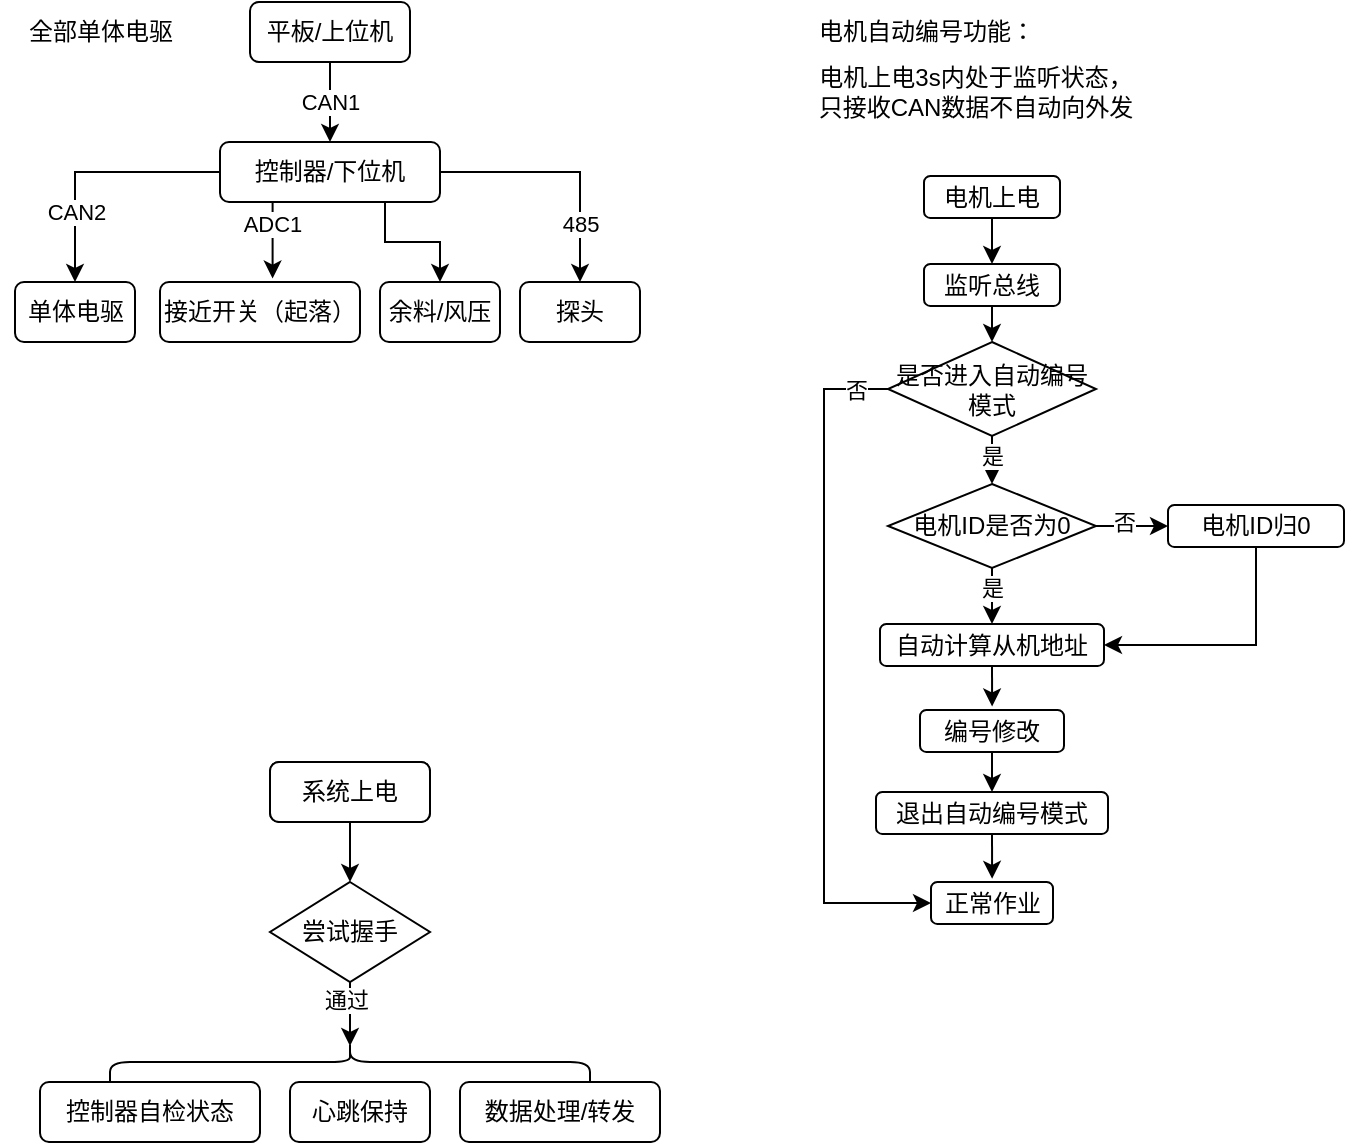 <mxfile version="28.0.7">
  <diagram name="第 1 页" id="hQQTb26Kw4SWq1hqYUZ3">
    <mxGraphModel dx="920" dy="452" grid="0" gridSize="10" guides="1" tooltips="1" connect="1" arrows="1" fold="1" page="1" pageScale="1" pageWidth="4681" pageHeight="3300" math="0" shadow="0">
      <root>
        <mxCell id="0" />
        <mxCell id="1" parent="0" />
        <mxCell id="UMef8A2W53G7Eu2KbrEZ-11" style="edgeStyle=orthogonalEdgeStyle;rounded=0;orthogonalLoop=1;jettySize=auto;html=1;exitX=0.5;exitY=1;exitDx=0;exitDy=0;entryX=0.5;entryY=0;entryDx=0;entryDy=0;" edge="1" parent="1" source="UMef8A2W53G7Eu2KbrEZ-1" target="UMef8A2W53G7Eu2KbrEZ-2">
          <mxGeometry relative="1" as="geometry" />
        </mxCell>
        <mxCell id="UMef8A2W53G7Eu2KbrEZ-1" value="系统上电" style="rounded=1;whiteSpace=wrap;html=1;" vertex="1" parent="1">
          <mxGeometry x="165" y="410" width="80" height="30" as="geometry" />
        </mxCell>
        <mxCell id="UMef8A2W53G7Eu2KbrEZ-2" value="尝试握手" style="rhombus;whiteSpace=wrap;html=1;" vertex="1" parent="1">
          <mxGeometry x="165" y="470" width="80" height="50" as="geometry" />
        </mxCell>
        <mxCell id="UMef8A2W53G7Eu2KbrEZ-3" value="控制器自检状态" style="rounded=1;whiteSpace=wrap;html=1;" vertex="1" parent="1">
          <mxGeometry x="50" y="570" width="110" height="30" as="geometry" />
        </mxCell>
        <mxCell id="UMef8A2W53G7Eu2KbrEZ-4" value="心跳保持" style="rounded=1;whiteSpace=wrap;html=1;" vertex="1" parent="1">
          <mxGeometry x="175" y="570" width="70" height="30" as="geometry" />
        </mxCell>
        <mxCell id="UMef8A2W53G7Eu2KbrEZ-6" value="数据处理/转发" style="rounded=1;whiteSpace=wrap;html=1;" vertex="1" parent="1">
          <mxGeometry x="260" y="570" width="100" height="30" as="geometry" />
        </mxCell>
        <mxCell id="UMef8A2W53G7Eu2KbrEZ-8" value="" style="shape=curlyBracket;whiteSpace=wrap;html=1;rounded=1;labelPosition=left;verticalLabelPosition=middle;align=right;verticalAlign=middle;rotation=90;" vertex="1" parent="1">
          <mxGeometry x="195" y="440" width="20" height="240" as="geometry" />
        </mxCell>
        <mxCell id="UMef8A2W53G7Eu2KbrEZ-9" style="edgeStyle=orthogonalEdgeStyle;rounded=0;orthogonalLoop=1;jettySize=auto;html=1;exitX=0.5;exitY=1;exitDx=0;exitDy=0;entryX=0.1;entryY=0.5;entryDx=0;entryDy=0;entryPerimeter=0;" edge="1" parent="1" source="UMef8A2W53G7Eu2KbrEZ-2" target="UMef8A2W53G7Eu2KbrEZ-8">
          <mxGeometry relative="1" as="geometry" />
        </mxCell>
        <mxCell id="UMef8A2W53G7Eu2KbrEZ-10" value="通过" style="edgeLabel;html=1;align=center;verticalAlign=middle;resizable=0;points=[];" vertex="1" connectable="0" parent="UMef8A2W53G7Eu2KbrEZ-9">
          <mxGeometry x="-0.426" y="-2" relative="1" as="geometry">
            <mxPoint as="offset" />
          </mxGeometry>
        </mxCell>
        <mxCell id="UMef8A2W53G7Eu2KbrEZ-12" value="系统上电" style="rounded=1;whiteSpace=wrap;html=1;" vertex="1" parent="1">
          <mxGeometry x="165" y="410" width="80" height="30" as="geometry" />
        </mxCell>
        <mxCell id="UMef8A2W53G7Eu2KbrEZ-19" style="edgeStyle=orthogonalEdgeStyle;rounded=0;orthogonalLoop=1;jettySize=auto;html=1;exitX=0.5;exitY=1;exitDx=0;exitDy=0;" edge="1" parent="1" source="UMef8A2W53G7Eu2KbrEZ-15" target="UMef8A2W53G7Eu2KbrEZ-18">
          <mxGeometry relative="1" as="geometry" />
        </mxCell>
        <mxCell id="UMef8A2W53G7Eu2KbrEZ-20" value="CAN1" style="edgeLabel;html=1;align=center;verticalAlign=middle;resizable=0;points=[];" vertex="1" connectable="0" parent="UMef8A2W53G7Eu2KbrEZ-19">
          <mxGeometry x="-0.442" y="-1" relative="1" as="geometry">
            <mxPoint x="1" y="9" as="offset" />
          </mxGeometry>
        </mxCell>
        <mxCell id="UMef8A2W53G7Eu2KbrEZ-15" value="平板/上位机" style="rounded=1;whiteSpace=wrap;html=1;" vertex="1" parent="1">
          <mxGeometry x="155" y="30" width="80" height="30" as="geometry" />
        </mxCell>
        <mxCell id="UMef8A2W53G7Eu2KbrEZ-28" style="edgeStyle=orthogonalEdgeStyle;rounded=0;orthogonalLoop=1;jettySize=auto;html=1;exitX=0;exitY=0.5;exitDx=0;exitDy=0;entryX=0.5;entryY=0;entryDx=0;entryDy=0;" edge="1" parent="1" source="UMef8A2W53G7Eu2KbrEZ-18" target="UMef8A2W53G7Eu2KbrEZ-23">
          <mxGeometry relative="1" as="geometry" />
        </mxCell>
        <mxCell id="UMef8A2W53G7Eu2KbrEZ-29" value="CAN2" style="edgeLabel;html=1;align=center;verticalAlign=middle;resizable=0;points=[];" vertex="1" connectable="0" parent="UMef8A2W53G7Eu2KbrEZ-28">
          <mxGeometry x="0.446" y="1" relative="1" as="geometry">
            <mxPoint x="-1" as="offset" />
          </mxGeometry>
        </mxCell>
        <mxCell id="UMef8A2W53G7Eu2KbrEZ-32" style="edgeStyle=orthogonalEdgeStyle;rounded=0;orthogonalLoop=1;jettySize=auto;html=1;exitX=0.75;exitY=1;exitDx=0;exitDy=0;entryX=0.5;entryY=0;entryDx=0;entryDy=0;" edge="1" parent="1" source="UMef8A2W53G7Eu2KbrEZ-18" target="UMef8A2W53G7Eu2KbrEZ-25">
          <mxGeometry relative="1" as="geometry" />
        </mxCell>
        <mxCell id="UMef8A2W53G7Eu2KbrEZ-33" style="edgeStyle=orthogonalEdgeStyle;rounded=0;orthogonalLoop=1;jettySize=auto;html=1;exitX=1;exitY=0.5;exitDx=0;exitDy=0;entryX=0.5;entryY=0;entryDx=0;entryDy=0;" edge="1" parent="1" source="UMef8A2W53G7Eu2KbrEZ-18" target="UMef8A2W53G7Eu2KbrEZ-26">
          <mxGeometry relative="1" as="geometry" />
        </mxCell>
        <mxCell id="UMef8A2W53G7Eu2KbrEZ-34" value="485" style="edgeLabel;html=1;align=center;verticalAlign=middle;resizable=0;points=[];" vertex="1" connectable="0" parent="UMef8A2W53G7Eu2KbrEZ-33">
          <mxGeometry x="0.383" relative="1" as="geometry">
            <mxPoint y="9" as="offset" />
          </mxGeometry>
        </mxCell>
        <mxCell id="UMef8A2W53G7Eu2KbrEZ-18" value="控制器/下位机" style="rounded=1;whiteSpace=wrap;html=1;" vertex="1" parent="1">
          <mxGeometry x="140" y="100" width="110" height="30" as="geometry" />
        </mxCell>
        <mxCell id="UMef8A2W53G7Eu2KbrEZ-23" value="单体电驱" style="rounded=1;whiteSpace=wrap;html=1;" vertex="1" parent="1">
          <mxGeometry x="37.5" y="170" width="60" height="30" as="geometry" />
        </mxCell>
        <mxCell id="UMef8A2W53G7Eu2KbrEZ-24" value="接近开关（起落）" style="rounded=1;whiteSpace=wrap;html=1;" vertex="1" parent="1">
          <mxGeometry x="110" y="170" width="100" height="30" as="geometry" />
        </mxCell>
        <mxCell id="UMef8A2W53G7Eu2KbrEZ-25" value="余料/风压" style="rounded=1;whiteSpace=wrap;html=1;" vertex="1" parent="1">
          <mxGeometry x="220" y="170" width="60" height="30" as="geometry" />
        </mxCell>
        <mxCell id="UMef8A2W53G7Eu2KbrEZ-26" value="探头" style="rounded=1;whiteSpace=wrap;html=1;" vertex="1" parent="1">
          <mxGeometry x="290" y="170" width="60" height="30" as="geometry" />
        </mxCell>
        <mxCell id="UMef8A2W53G7Eu2KbrEZ-27" value="全部单体电驱" style="text;html=1;align=center;verticalAlign=middle;resizable=0;points=[];autosize=1;strokeColor=none;fillColor=none;" vertex="1" parent="1">
          <mxGeometry x="30" y="30" width="100" height="30" as="geometry" />
        </mxCell>
        <mxCell id="UMef8A2W53G7Eu2KbrEZ-30" style="edgeStyle=orthogonalEdgeStyle;rounded=0;orthogonalLoop=1;jettySize=auto;html=1;exitX=0.25;exitY=1;exitDx=0;exitDy=0;entryX=0.563;entryY=-0.057;entryDx=0;entryDy=0;entryPerimeter=0;" edge="1" parent="1" source="UMef8A2W53G7Eu2KbrEZ-18" target="UMef8A2W53G7Eu2KbrEZ-24">
          <mxGeometry relative="1" as="geometry" />
        </mxCell>
        <mxCell id="UMef8A2W53G7Eu2KbrEZ-31" value="ADC1" style="edgeLabel;html=1;align=center;verticalAlign=middle;resizable=0;points=[];" vertex="1" connectable="0" parent="UMef8A2W53G7Eu2KbrEZ-30">
          <mxGeometry x="-0.252" relative="1" as="geometry">
            <mxPoint x="-1" y="-3" as="offset" />
          </mxGeometry>
        </mxCell>
        <mxCell id="UMef8A2W53G7Eu2KbrEZ-45" style="edgeStyle=orthogonalEdgeStyle;rounded=0;orthogonalLoop=1;jettySize=auto;html=1;exitX=0.5;exitY=1;exitDx=0;exitDy=0;entryX=0.5;entryY=0;entryDx=0;entryDy=0;" edge="1" parent="1" source="UMef8A2W53G7Eu2KbrEZ-35" target="UMef8A2W53G7Eu2KbrEZ-39">
          <mxGeometry relative="1" as="geometry" />
        </mxCell>
        <mxCell id="UMef8A2W53G7Eu2KbrEZ-35" value="电机上电" style="rounded=1;whiteSpace=wrap;html=1;" vertex="1" parent="1">
          <mxGeometry x="492" y="117" width="68" height="21" as="geometry" />
        </mxCell>
        <mxCell id="UMef8A2W53G7Eu2KbrEZ-36" value="电机自动编号功能：" style="text;html=1;align=center;verticalAlign=middle;resizable=0;points=[];autosize=1;strokeColor=none;fillColor=none;" vertex="1" parent="1">
          <mxGeometry x="430" y="32" width="126" height="26" as="geometry" />
        </mxCell>
        <mxCell id="UMef8A2W53G7Eu2KbrEZ-38" value="电机上电3s内处于监听状态，只接收CAN数据不自动向外发" style="text;html=1;align=center;verticalAlign=middle;whiteSpace=wrap;rounded=0;" vertex="1" parent="1">
          <mxGeometry x="438" y="60" width="160" height="30" as="geometry" />
        </mxCell>
        <mxCell id="UMef8A2W53G7Eu2KbrEZ-46" style="edgeStyle=orthogonalEdgeStyle;rounded=0;orthogonalLoop=1;jettySize=auto;html=1;exitX=0.5;exitY=1;exitDx=0;exitDy=0;entryX=0.5;entryY=0;entryDx=0;entryDy=0;" edge="1" parent="1" source="UMef8A2W53G7Eu2KbrEZ-39" target="UMef8A2W53G7Eu2KbrEZ-40">
          <mxGeometry relative="1" as="geometry" />
        </mxCell>
        <mxCell id="UMef8A2W53G7Eu2KbrEZ-39" value="监听总线" style="rounded=1;whiteSpace=wrap;html=1;" vertex="1" parent="1">
          <mxGeometry x="492" y="161" width="68" height="21" as="geometry" />
        </mxCell>
        <mxCell id="UMef8A2W53G7Eu2KbrEZ-47" style="edgeStyle=orthogonalEdgeStyle;rounded=0;orthogonalLoop=1;jettySize=auto;html=1;exitX=0.5;exitY=1;exitDx=0;exitDy=0;entryX=0.5;entryY=0;entryDx=0;entryDy=0;" edge="1" parent="1" source="UMef8A2W53G7Eu2KbrEZ-40" target="UMef8A2W53G7Eu2KbrEZ-43">
          <mxGeometry relative="1" as="geometry">
            <mxPoint x="526.065" y="265.581" as="targetPoint" />
          </mxGeometry>
        </mxCell>
        <mxCell id="UMef8A2W53G7Eu2KbrEZ-48" value="是" style="edgeLabel;html=1;align=center;verticalAlign=middle;resizable=0;points=[];" vertex="1" connectable="0" parent="UMef8A2W53G7Eu2KbrEZ-47">
          <mxGeometry x="-0.172" relative="1" as="geometry">
            <mxPoint as="offset" />
          </mxGeometry>
        </mxCell>
        <mxCell id="UMef8A2W53G7Eu2KbrEZ-62" style="edgeStyle=orthogonalEdgeStyle;rounded=0;orthogonalLoop=1;jettySize=auto;html=1;exitX=0;exitY=0.5;exitDx=0;exitDy=0;entryX=0;entryY=0.5;entryDx=0;entryDy=0;" edge="1" parent="1" source="UMef8A2W53G7Eu2KbrEZ-40" target="UMef8A2W53G7Eu2KbrEZ-58">
          <mxGeometry relative="1" as="geometry">
            <Array as="points">
              <mxPoint x="442" y="223" />
              <mxPoint x="442" y="481" />
            </Array>
          </mxGeometry>
        </mxCell>
        <mxCell id="UMef8A2W53G7Eu2KbrEZ-63" value="否" style="edgeLabel;html=1;align=center;verticalAlign=middle;resizable=0;points=[];" vertex="1" connectable="0" parent="UMef8A2W53G7Eu2KbrEZ-62">
          <mxGeometry x="-0.903" relative="1" as="geometry">
            <mxPoint as="offset" />
          </mxGeometry>
        </mxCell>
        <mxCell id="UMef8A2W53G7Eu2KbrEZ-40" value="是否进入自动编号模式" style="rhombus;whiteSpace=wrap;html=1;" vertex="1" parent="1">
          <mxGeometry x="474" y="200" width="104" height="47" as="geometry" />
        </mxCell>
        <mxCell id="UMef8A2W53G7Eu2KbrEZ-59" style="edgeStyle=orthogonalEdgeStyle;rounded=0;orthogonalLoop=1;jettySize=auto;html=1;exitX=0.5;exitY=1;exitDx=0;exitDy=0;" edge="1" parent="1" source="UMef8A2W53G7Eu2KbrEZ-41">
          <mxGeometry relative="1" as="geometry">
            <mxPoint x="526.065" y="382.226" as="targetPoint" />
          </mxGeometry>
        </mxCell>
        <mxCell id="UMef8A2W53G7Eu2KbrEZ-41" value="自动计算从机地址" style="rounded=1;whiteSpace=wrap;html=1;" vertex="1" parent="1">
          <mxGeometry x="470" y="341" width="112" height="21" as="geometry" />
        </mxCell>
        <mxCell id="UMef8A2W53G7Eu2KbrEZ-64" style="edgeStyle=orthogonalEdgeStyle;rounded=0;orthogonalLoop=1;jettySize=auto;html=1;exitX=0.5;exitY=1;exitDx=0;exitDy=0;entryX=1;entryY=0.5;entryDx=0;entryDy=0;" edge="1" parent="1" source="UMef8A2W53G7Eu2KbrEZ-42" target="UMef8A2W53G7Eu2KbrEZ-41">
          <mxGeometry relative="1" as="geometry" />
        </mxCell>
        <mxCell id="UMef8A2W53G7Eu2KbrEZ-42" value="电机ID归0" style="rounded=1;whiteSpace=wrap;html=1;" vertex="1" parent="1">
          <mxGeometry x="614" y="281.5" width="88" height="21" as="geometry" />
        </mxCell>
        <mxCell id="UMef8A2W53G7Eu2KbrEZ-50" style="edgeStyle=orthogonalEdgeStyle;rounded=0;orthogonalLoop=1;jettySize=auto;html=1;exitX=1;exitY=0.5;exitDx=0;exitDy=0;entryX=0;entryY=0.5;entryDx=0;entryDy=0;" edge="1" parent="1" source="UMef8A2W53G7Eu2KbrEZ-43" target="UMef8A2W53G7Eu2KbrEZ-42">
          <mxGeometry relative="1" as="geometry" />
        </mxCell>
        <mxCell id="UMef8A2W53G7Eu2KbrEZ-52" value="否" style="edgeLabel;html=1;align=center;verticalAlign=middle;resizable=0;points=[];" vertex="1" connectable="0" parent="UMef8A2W53G7Eu2KbrEZ-50">
          <mxGeometry x="-0.244" y="2" relative="1" as="geometry">
            <mxPoint as="offset" />
          </mxGeometry>
        </mxCell>
        <mxCell id="UMef8A2W53G7Eu2KbrEZ-54" style="edgeStyle=orthogonalEdgeStyle;rounded=0;orthogonalLoop=1;jettySize=auto;html=1;exitX=0.5;exitY=1;exitDx=0;exitDy=0;entryX=0.5;entryY=0;entryDx=0;entryDy=0;" edge="1" parent="1" source="UMef8A2W53G7Eu2KbrEZ-43" target="UMef8A2W53G7Eu2KbrEZ-41">
          <mxGeometry relative="1" as="geometry" />
        </mxCell>
        <mxCell id="UMef8A2W53G7Eu2KbrEZ-55" value="是" style="edgeLabel;html=1;align=center;verticalAlign=middle;resizable=0;points=[];" vertex="1" connectable="0" parent="UMef8A2W53G7Eu2KbrEZ-54">
          <mxGeometry x="-0.306" relative="1" as="geometry">
            <mxPoint as="offset" />
          </mxGeometry>
        </mxCell>
        <mxCell id="UMef8A2W53G7Eu2KbrEZ-43" value="电机ID是否为0" style="rhombus;whiteSpace=wrap;html=1;" vertex="1" parent="1">
          <mxGeometry x="474" y="271" width="104" height="42" as="geometry" />
        </mxCell>
        <mxCell id="UMef8A2W53G7Eu2KbrEZ-60" style="edgeStyle=orthogonalEdgeStyle;rounded=0;orthogonalLoop=1;jettySize=auto;html=1;exitX=0.5;exitY=1;exitDx=0;exitDy=0;entryX=0.5;entryY=0;entryDx=0;entryDy=0;" edge="1" parent="1" source="UMef8A2W53G7Eu2KbrEZ-56" target="UMef8A2W53G7Eu2KbrEZ-57">
          <mxGeometry relative="1" as="geometry" />
        </mxCell>
        <mxCell id="UMef8A2W53G7Eu2KbrEZ-56" value="编号修改" style="rounded=1;whiteSpace=wrap;html=1;" vertex="1" parent="1">
          <mxGeometry x="490" y="384" width="72" height="21" as="geometry" />
        </mxCell>
        <mxCell id="UMef8A2W53G7Eu2KbrEZ-61" style="edgeStyle=orthogonalEdgeStyle;rounded=0;orthogonalLoop=1;jettySize=auto;html=1;exitX=0.5;exitY=1;exitDx=0;exitDy=0;" edge="1" parent="1" source="UMef8A2W53G7Eu2KbrEZ-57">
          <mxGeometry relative="1" as="geometry">
            <mxPoint x="526.065" y="468.419" as="targetPoint" />
          </mxGeometry>
        </mxCell>
        <mxCell id="UMef8A2W53G7Eu2KbrEZ-57" value="退出自动编号模式" style="rounded=1;whiteSpace=wrap;html=1;" vertex="1" parent="1">
          <mxGeometry x="468" y="425" width="116" height="21" as="geometry" />
        </mxCell>
        <mxCell id="UMef8A2W53G7Eu2KbrEZ-58" value="正常作业" style="rounded=1;whiteSpace=wrap;html=1;" vertex="1" parent="1">
          <mxGeometry x="495.5" y="470" width="61" height="21" as="geometry" />
        </mxCell>
      </root>
    </mxGraphModel>
  </diagram>
</mxfile>
